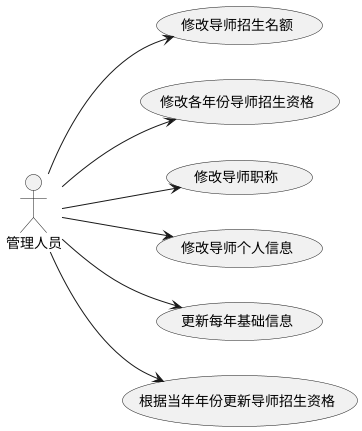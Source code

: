 @startuml

left to right direction
skinparam packageStyle rectangle

actor 管理人员

usecase "修改导师招生名额" as (1)
usecase "修改各年份导师招生资格" as (2)
usecase "修改导师职称" as (3)
usecase "修改导师个人信息" as (4)
usecase "更新每年基础信息" as (5)
usecase "根据当年年份更新导师招生资格" as (6)

管理人员 --> (1)
管理人员 --> (2)
管理人员 --> (3)
管理人员 --> (4)
管理人员 --> (5)
管理人员 --> (6)

@enduml
